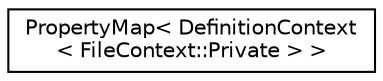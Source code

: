 digraph "Graphical Class Hierarchy"
{
 // LATEX_PDF_SIZE
  edge [fontname="Helvetica",fontsize="10",labelfontname="Helvetica",labelfontsize="10"];
  node [fontname="Helvetica",fontsize="10",shape=record];
  rankdir="LR";
  Node0 [label="PropertyMap\< DefinitionContext\l\< FileContext::Private \> \>",height=0.2,width=0.4,color="black", fillcolor="white", style="filled",URL="$classPropertyMap.html",tooltip=" "];
}
